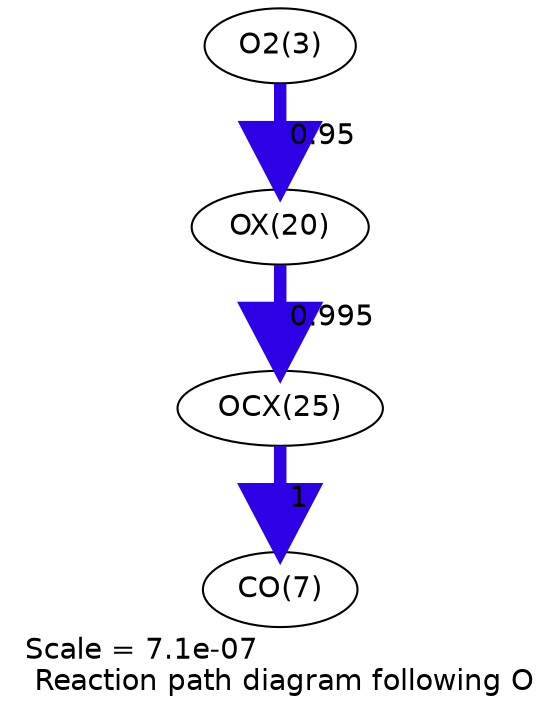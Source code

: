 digraph reaction_paths {
center=1;
s5 -> s33[fontname="Helvetica", penwidth=5.96, arrowsize=2.98, color="0.7, 1.45, 0.9"
, label=" 0.95"];
s33 -> s38[fontname="Helvetica", penwidth=6, arrowsize=3, color="0.7, 1.49, 0.9"
, label=" 0.995"];
s38 -> s9[fontname="Helvetica", penwidth=6, arrowsize=3, color="0.7, 1.5, 0.9"
, label=" 1"];
s5 [ fontname="Helvetica", label="O2(3)"];
s9 [ fontname="Helvetica", label="CO(7)"];
s33 [ fontname="Helvetica", label="OX(20)"];
s38 [ fontname="Helvetica", label="OCX(25)"];
 label = "Scale = 7.1e-07\l Reaction path diagram following O";
 fontname = "Helvetica";
}
